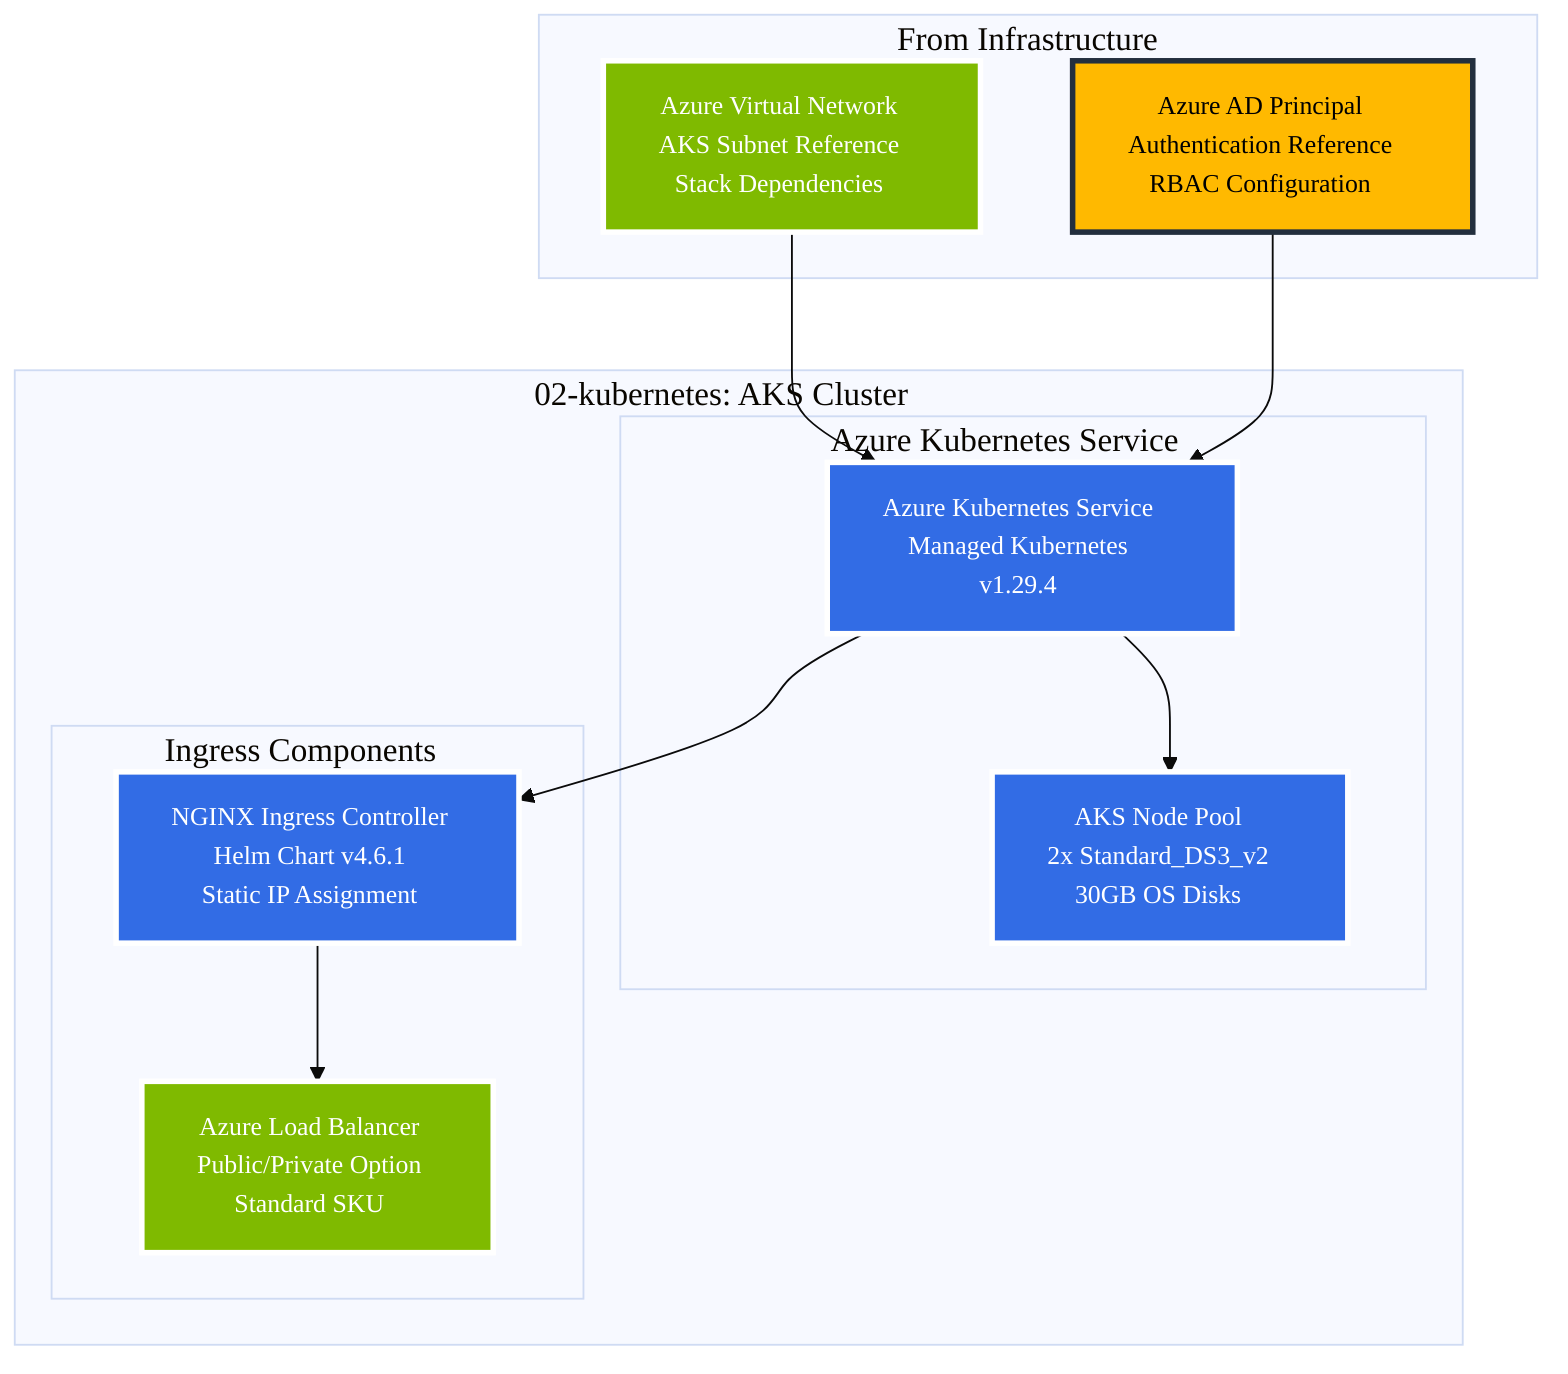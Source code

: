 %%{init: {'theme':'base', 'themeVariables': {'fontSize': '18px', 'fontFamily': 'Arial, sans-serif'}}}%%
graph TD
    classDef k8s fill:#326CE5,stroke:#FFFFFF,stroke-width:3px,color:#FFFFFF,font-size:14px
    classDef network fill:#7FBA00,stroke:#FFFFFF,stroke-width:3px,color:#FFFFFF,font-size:14px
    classDef security fill:#FFB900,stroke:#232F3E,stroke-width:3px,color:#000000,font-size:14px
    
    subgraph K8S["02-kubernetes: AKS Cluster"]
        subgraph CLUSTER["Azure Kubernetes Service"]
            AKS[Azure Kubernetes Service<br/>Managed Kubernetes<br/>v1.29.4]:::k8s
            NODE_POOL[AKS Node Pool<br/>2x Standard_DS3_v2<br/>30GB OS Disks]:::k8s
        end
        
        subgraph INGRESS["Ingress Components"]
            NGINX[NGINX Ingress Controller<br/>Helm Chart v4.6.1<br/>Static IP Assignment]:::k8s
            LOAD_BALANCER[Azure Load Balancer<br/>Public/Private Option<br/>Standard SKU]:::network
        end
    end
    
    subgraph NET_REF["From Infrastructure"]
        VNET_REF[Azure Virtual Network<br/>AKS Subnet Reference<br/>Stack Dependencies]:::network
        AD_REF[Azure AD Principal<br/>Authentication Reference<br/>RBAC Configuration]:::security
    end
    
    VNET_REF --> AKS
    AD_REF --> AKS
    AKS --> NODE_POOL
    AKS --> NGINX
    NGINX --> LOAD_BALANCER